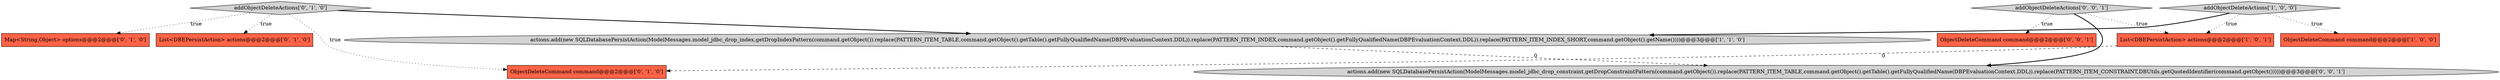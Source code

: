 digraph {
5 [style = filled, label = "Map<String,Object> options@@@2@@@['0', '1', '0']", fillcolor = tomato, shape = box image = "AAA0AAABBB2BBB"];
6 [style = filled, label = "ObjectDeleteCommand command@@@2@@@['0', '1', '0']", fillcolor = tomato, shape = box image = "AAA1AAABBB2BBB"];
10 [style = filled, label = "addObjectDeleteActions['0', '0', '1']", fillcolor = lightgray, shape = diamond image = "AAA0AAABBB3BBB"];
2 [style = filled, label = "addObjectDeleteActions['1', '0', '0']", fillcolor = lightgray, shape = diamond image = "AAA0AAABBB1BBB"];
4 [style = filled, label = "List<DBEPersistAction> actions@@@2@@@['0', '1', '0']", fillcolor = tomato, shape = box image = "AAA0AAABBB2BBB"];
3 [style = filled, label = "List<DBEPersistAction> actions@@@2@@@['1', '0', '1']", fillcolor = tomato, shape = box image = "AAA0AAABBB1BBB"];
0 [style = filled, label = "ObjectDeleteCommand command@@@2@@@['1', '0', '0']", fillcolor = tomato, shape = box image = "AAA0AAABBB1BBB"];
9 [style = filled, label = "actions.add(new SQLDatabasePersistAction(ModelMessages.model_jdbc_drop_constraint,getDropConstraintPattern(command.getObject()).replace(PATTERN_ITEM_TABLE,command.getObject().getTable().getFullyQualifiedName(DBPEvaluationContext.DDL)).replace(PATTERN_ITEM_CONSTRAINT,DBUtils.getQuotedIdentifier(command.getObject()))))@@@3@@@['0', '0', '1']", fillcolor = lightgray, shape = ellipse image = "AAA0AAABBB3BBB"];
8 [style = filled, label = "ObjectDeleteCommand command@@@2@@@['0', '0', '1']", fillcolor = tomato, shape = box image = "AAA0AAABBB3BBB"];
7 [style = filled, label = "addObjectDeleteActions['0', '1', '0']", fillcolor = lightgray, shape = diamond image = "AAA0AAABBB2BBB"];
1 [style = filled, label = "actions.add(new SQLDatabasePersistAction(ModelMessages.model_jdbc_drop_index,getDropIndexPattern(command.getObject()).replace(PATTERN_ITEM_TABLE,command.getObject().getTable().getFullyQualifiedName(DBPEvaluationContext.DDL)).replace(PATTERN_ITEM_INDEX,command.getObject().getFullyQualifiedName(DBPEvaluationContext.DDL)).replace(PATTERN_ITEM_INDEX_SHORT,command.getObject().getName())))@@@3@@@['1', '1', '0']", fillcolor = lightgray, shape = ellipse image = "AAA0AAABBB1BBB"];
2->3 [style = dotted, label="true"];
10->3 [style = dotted, label="true"];
10->8 [style = dotted, label="true"];
7->6 [style = dotted, label="true"];
1->9 [style = dashed, label="0"];
10->9 [style = bold, label=""];
3->6 [style = dashed, label="0"];
2->0 [style = dotted, label="true"];
7->1 [style = bold, label=""];
2->1 [style = bold, label=""];
7->4 [style = dotted, label="true"];
7->5 [style = dotted, label="true"];
}
